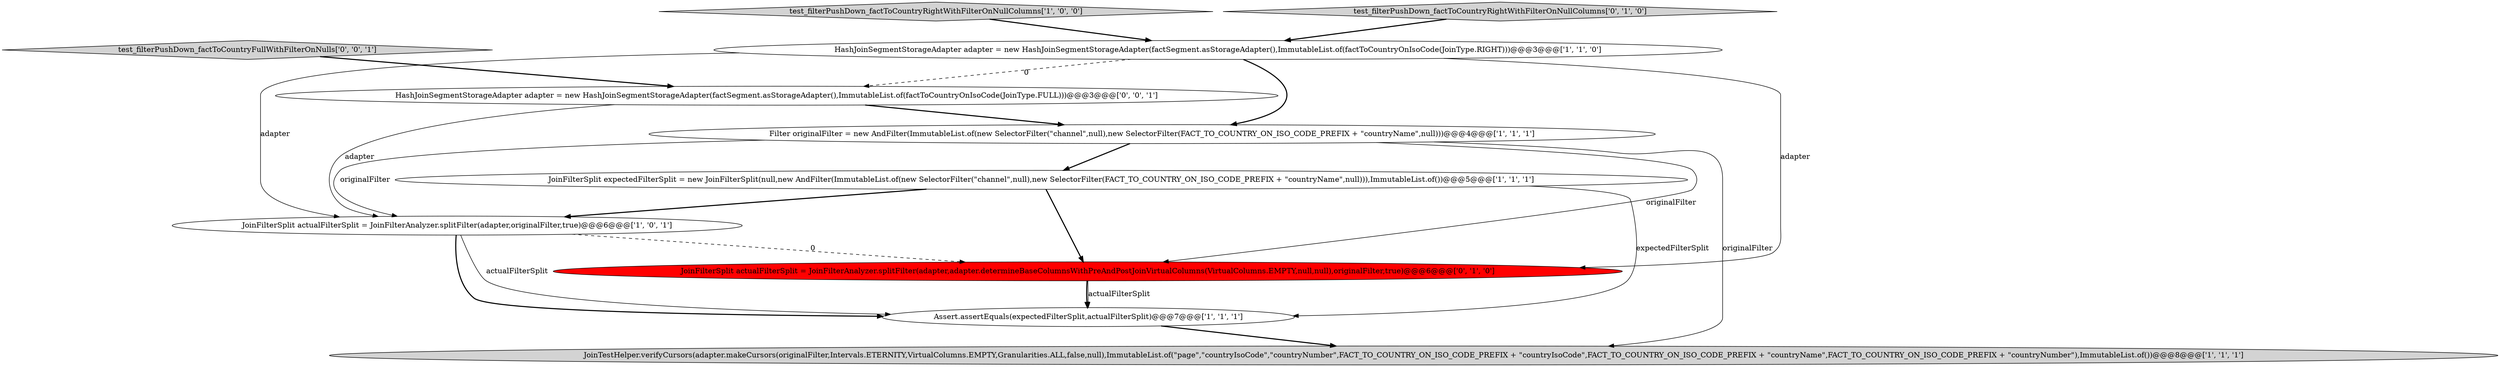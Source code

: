 digraph {
0 [style = filled, label = "test_filterPushDown_factToCountryRightWithFilterOnNullColumns['1', '0', '0']", fillcolor = lightgray, shape = diamond image = "AAA0AAABBB1BBB"];
2 [style = filled, label = "JoinTestHelper.verifyCursors(adapter.makeCursors(originalFilter,Intervals.ETERNITY,VirtualColumns.EMPTY,Granularities.ALL,false,null),ImmutableList.of(\"page\",\"countryIsoCode\",\"countryNumber\",FACT_TO_COUNTRY_ON_ISO_CODE_PREFIX + \"countryIsoCode\",FACT_TO_COUNTRY_ON_ISO_CODE_PREFIX + \"countryName\",FACT_TO_COUNTRY_ON_ISO_CODE_PREFIX + \"countryNumber\"),ImmutableList.of())@@@8@@@['1', '1', '1']", fillcolor = lightgray, shape = ellipse image = "AAA0AAABBB1BBB"];
3 [style = filled, label = "HashJoinSegmentStorageAdapter adapter = new HashJoinSegmentStorageAdapter(factSegment.asStorageAdapter(),ImmutableList.of(factToCountryOnIsoCode(JoinType.RIGHT)))@@@3@@@['1', '1', '0']", fillcolor = white, shape = ellipse image = "AAA0AAABBB1BBB"];
9 [style = filled, label = "test_filterPushDown_factToCountryFullWithFilterOnNulls['0', '0', '1']", fillcolor = lightgray, shape = diamond image = "AAA0AAABBB3BBB"];
8 [style = filled, label = "test_filterPushDown_factToCountryRightWithFilterOnNullColumns['0', '1', '0']", fillcolor = lightgray, shape = diamond image = "AAA0AAABBB2BBB"];
10 [style = filled, label = "HashJoinSegmentStorageAdapter adapter = new HashJoinSegmentStorageAdapter(factSegment.asStorageAdapter(),ImmutableList.of(factToCountryOnIsoCode(JoinType.FULL)))@@@3@@@['0', '0', '1']", fillcolor = white, shape = ellipse image = "AAA0AAABBB3BBB"];
1 [style = filled, label = "Filter originalFilter = new AndFilter(ImmutableList.of(new SelectorFilter(\"channel\",null),new SelectorFilter(FACT_TO_COUNTRY_ON_ISO_CODE_PREFIX + \"countryName\",null)))@@@4@@@['1', '1', '1']", fillcolor = white, shape = ellipse image = "AAA0AAABBB1BBB"];
6 [style = filled, label = "JoinFilterSplit actualFilterSplit = JoinFilterAnalyzer.splitFilter(adapter,originalFilter,true)@@@6@@@['1', '0', '1']", fillcolor = white, shape = ellipse image = "AAA0AAABBB1BBB"];
7 [style = filled, label = "JoinFilterSplit actualFilterSplit = JoinFilterAnalyzer.splitFilter(adapter,adapter.determineBaseColumnsWithPreAndPostJoinVirtualColumns(VirtualColumns.EMPTY,null,null),originalFilter,true)@@@6@@@['0', '1', '0']", fillcolor = red, shape = ellipse image = "AAA1AAABBB2BBB"];
5 [style = filled, label = "JoinFilterSplit expectedFilterSplit = new JoinFilterSplit(null,new AndFilter(ImmutableList.of(new SelectorFilter(\"channel\",null),new SelectorFilter(FACT_TO_COUNTRY_ON_ISO_CODE_PREFIX + \"countryName\",null))),ImmutableList.of())@@@5@@@['1', '1', '1']", fillcolor = white, shape = ellipse image = "AAA0AAABBB1BBB"];
4 [style = filled, label = "Assert.assertEquals(expectedFilterSplit,actualFilterSplit)@@@7@@@['1', '1', '1']", fillcolor = white, shape = ellipse image = "AAA0AAABBB1BBB"];
1->5 [style = bold, label=""];
0->3 [style = bold, label=""];
5->4 [style = solid, label="expectedFilterSplit"];
10->6 [style = solid, label="adapter"];
3->1 [style = bold, label=""];
6->7 [style = dashed, label="0"];
8->3 [style = bold, label=""];
4->2 [style = bold, label=""];
7->4 [style = bold, label=""];
9->10 [style = bold, label=""];
3->7 [style = solid, label="adapter"];
1->7 [style = solid, label="originalFilter"];
7->4 [style = solid, label="actualFilterSplit"];
6->4 [style = bold, label=""];
1->6 [style = solid, label="originalFilter"];
5->6 [style = bold, label=""];
3->6 [style = solid, label="adapter"];
5->7 [style = bold, label=""];
3->10 [style = dashed, label="0"];
1->2 [style = solid, label="originalFilter"];
10->1 [style = bold, label=""];
6->4 [style = solid, label="actualFilterSplit"];
}
